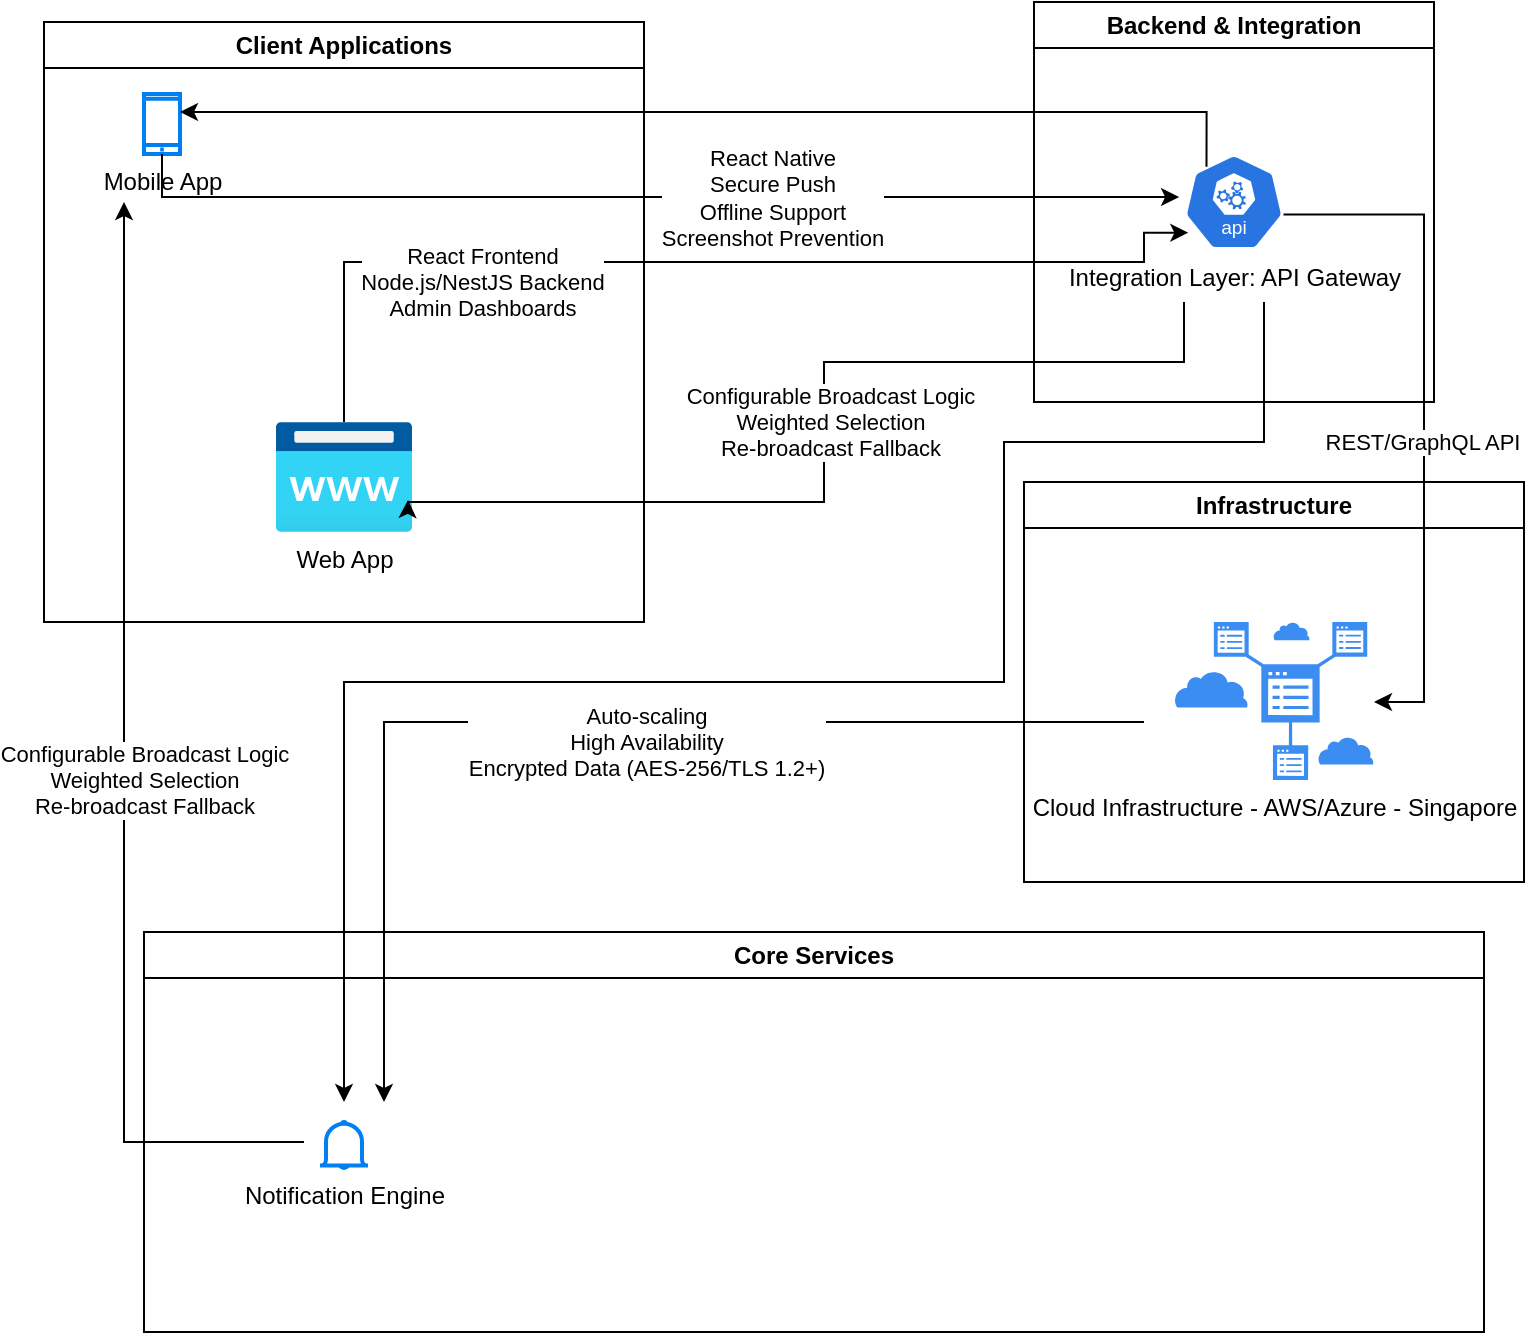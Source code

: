 <mxfile version="28.2.5">
  <diagram name="Page-1" id="S6bTiFra4baXJI56aN1_">
    <mxGraphModel dx="920" dy="505" grid="1" gridSize="10" guides="1" tooltips="1" connect="1" arrows="1" fold="1" page="1" pageScale="1" pageWidth="827" pageHeight="1169" math="0" shadow="0">
      <root>
        <mxCell id="0" />
        <mxCell id="1" parent="0" />
        <mxCell id="R56lCabFV1OtVi3enDo4-38" value="Core Services" style="swimlane;whiteSpace=wrap;html=1;" vertex="1" parent="1">
          <mxGeometry x="80" y="585" width="670" height="200" as="geometry" />
        </mxCell>
        <mxCell id="R56lCabFV1OtVi3enDo4-39" value="Notification Engine" style="html=1;verticalLabelPosition=bottom;align=center;labelBackgroundColor=#ffffff;verticalAlign=top;strokeWidth=2;strokeColor=#0080F0;shadow=0;dashed=0;shape=mxgraph.ios7.icons.bell;" vertex="1" parent="R56lCabFV1OtVi3enDo4-38">
          <mxGeometry x="88" y="95" width="24" height="23.1" as="geometry" />
        </mxCell>
        <mxCell id="R56lCabFV1OtVi3enDo4-14" value="Client Applications" style="swimlane;whiteSpace=wrap;html=1;" vertex="1" parent="1">
          <mxGeometry x="30" y="130" width="300" height="300" as="geometry" />
        </mxCell>
        <mxCell id="R56lCabFV1OtVi3enDo4-18" value="Web App" style="image;aspect=fixed;html=1;points=[];align=center;fontSize=12;image=img/lib/azure2/app_services/App_Service_Domains.svg;" vertex="1" parent="R56lCabFV1OtVi3enDo4-14">
          <mxGeometry x="116" y="200" width="68" height="55.0" as="geometry" />
        </mxCell>
        <mxCell id="R56lCabFV1OtVi3enDo4-15" value="Mobile App" style="html=1;verticalLabelPosition=bottom;align=center;labelBackgroundColor=#ffffff;verticalAlign=top;strokeWidth=2;strokeColor=#0080F0;shadow=0;dashed=0;shape=mxgraph.ios7.icons.smartphone;" vertex="1" parent="R56lCabFV1OtVi3enDo4-14">
          <mxGeometry x="50" y="36" width="18" height="30" as="geometry" />
        </mxCell>
        <mxCell id="R56lCabFV1OtVi3enDo4-19" value="Backend &amp;amp; Integration" style="swimlane;whiteSpace=wrap;html=1;" vertex="1" parent="1">
          <mxGeometry x="525" y="120" width="200" height="200" as="geometry" />
        </mxCell>
        <mxCell id="R56lCabFV1OtVi3enDo4-20" value="Integration Layer: API Gateway" style="aspect=fixed;sketch=0;html=1;dashed=0;whitespace=wrap;verticalLabelPosition=bottom;verticalAlign=top;fillColor=#2875E2;strokeColor=#ffffff;points=[[0.005,0.63,0],[0.1,0.2,0],[0.9,0.2,0],[0.5,0,0],[0.995,0.63,0],[0.72,0.99,0],[0.5,1,0],[0.28,0.99,0]];shape=mxgraph.kubernetes.icon2;kubernetesLabel=1;prIcon=api" vertex="1" parent="R56lCabFV1OtVi3enDo4-19">
          <mxGeometry x="75" y="76" width="50" height="48" as="geometry" />
        </mxCell>
        <mxCell id="R56lCabFV1OtVi3enDo4-26" style="edgeStyle=orthogonalEdgeStyle;rounded=0;orthogonalLoop=1;jettySize=auto;html=1;entryX=0.944;entryY=0.3;entryDx=0;entryDy=0;entryPerimeter=0;exitX=0.225;exitY=0.134;exitDx=0;exitDy=0;exitPerimeter=0;" edge="1" parent="R56lCabFV1OtVi3enDo4-19" source="R56lCabFV1OtVi3enDo4-20">
          <mxGeometry relative="1" as="geometry">
            <mxPoint x="86" y="80" as="sourcePoint" />
            <mxPoint x="-426.998" y="55" as="targetPoint" />
            <Array as="points">
              <mxPoint x="86" y="55" />
            </Array>
          </mxGeometry>
        </mxCell>
        <mxCell id="R56lCabFV1OtVi3enDo4-21" style="edgeStyle=orthogonalEdgeStyle;rounded=0;orthogonalLoop=1;jettySize=auto;html=1;entryX=0.971;entryY=0.709;entryDx=0;entryDy=0;entryPerimeter=0;" edge="1" parent="1" target="R56lCabFV1OtVi3enDo4-18">
          <mxGeometry relative="1" as="geometry">
            <mxPoint x="600" y="270" as="sourcePoint" />
            <mxPoint x="240" y="391.76" as="targetPoint" />
            <Array as="points">
              <mxPoint x="600" y="300" />
              <mxPoint x="420" y="300" />
              <mxPoint x="420" y="370" />
              <mxPoint x="212" y="370" />
            </Array>
          </mxGeometry>
        </mxCell>
        <mxCell id="R56lCabFV1OtVi3enDo4-28" value="&lt;div&gt;Configurable Broadcast Logic&lt;/div&gt;&lt;div&gt;Weighted Selection&lt;/div&gt;&lt;div&gt;Re-broadcast Fallback&lt;/div&gt;" style="edgeLabel;html=1;align=center;verticalAlign=middle;resizable=0;points=[];" vertex="1" connectable="0" parent="R56lCabFV1OtVi3enDo4-21">
          <mxGeometry x="-0.038" y="3" relative="1" as="geometry">
            <mxPoint y="5" as="offset" />
          </mxGeometry>
        </mxCell>
        <mxCell id="R56lCabFV1OtVi3enDo4-24" value="" style="edgeStyle=orthogonalEdgeStyle;rounded=0;orthogonalLoop=1;jettySize=auto;html=1;entryX=-0.049;entryY=0.448;entryDx=0;entryDy=0;entryPerimeter=0;" edge="1" parent="1" source="R56lCabFV1OtVi3enDo4-15" target="R56lCabFV1OtVi3enDo4-20">
          <mxGeometry relative="1" as="geometry">
            <mxPoint x="238" y="185" as="targetPoint" />
            <Array as="points">
              <mxPoint x="89" y="218" />
            </Array>
          </mxGeometry>
        </mxCell>
        <mxCell id="R56lCabFV1OtVi3enDo4-25" value="&lt;div&gt;React Native&lt;/div&gt;&lt;div&gt;Secure Push&lt;/div&gt;&lt;div&gt;Offline Support&lt;/div&gt;&lt;div&gt;Screenshot Prevention&lt;/div&gt;" style="edgeLabel;html=1;align=center;verticalAlign=middle;resizable=0;points=[];" vertex="1" connectable="0" parent="R56lCabFV1OtVi3enDo4-24">
          <mxGeometry x="-0.0" relative="1" as="geometry">
            <mxPoint x="61" as="offset" />
          </mxGeometry>
        </mxCell>
        <mxCell id="R56lCabFV1OtVi3enDo4-29" style="edgeStyle=orthogonalEdgeStyle;rounded=0;orthogonalLoop=1;jettySize=auto;html=1;entryX=0.043;entryY=0.82;entryDx=0;entryDy=0;entryPerimeter=0;" edge="1" parent="1" source="R56lCabFV1OtVi3enDo4-18" target="R56lCabFV1OtVi3enDo4-20">
          <mxGeometry relative="1" as="geometry">
            <mxPoint x="240" y="290" as="targetPoint" />
            <Array as="points">
              <mxPoint x="180" y="250" />
              <mxPoint x="580" y="250" />
              <mxPoint x="580" y="235" />
            </Array>
          </mxGeometry>
        </mxCell>
        <mxCell id="R56lCabFV1OtVi3enDo4-31" value="&lt;div&gt;React Frontend&lt;/div&gt;&lt;div&gt;Node.js/NestJS Backend&lt;/div&gt;&lt;div&gt;Admin Dashboards&lt;/div&gt;" style="edgeLabel;html=1;align=center;verticalAlign=middle;resizable=0;points=[];" vertex="1" connectable="0" parent="R56lCabFV1OtVi3enDo4-29">
          <mxGeometry x="-0.385" y="2" relative="1" as="geometry">
            <mxPoint x="-10" y="12" as="offset" />
          </mxGeometry>
        </mxCell>
        <mxCell id="R56lCabFV1OtVi3enDo4-33" value="Infrastructure" style="swimlane;whiteSpace=wrap;html=1;" vertex="1" parent="1">
          <mxGeometry x="520" y="360" width="250" height="200" as="geometry" />
        </mxCell>
        <mxCell id="R56lCabFV1OtVi3enDo4-34" value="Cloud Infrastructure - AWS/Azure - Singapore" style="sketch=0;html=1;aspect=fixed;strokeColor=none;shadow=0;fillColor=#3B8DF1;verticalAlign=top;labelPosition=center;verticalLabelPosition=bottom;shape=mxgraph.gcp2.cloud_information" vertex="1" parent="R56lCabFV1OtVi3enDo4-33">
          <mxGeometry x="75" y="70" width="100" height="79" as="geometry" />
        </mxCell>
        <mxCell id="R56lCabFV1OtVi3enDo4-42" style="edgeStyle=orthogonalEdgeStyle;rounded=0;orthogonalLoop=1;jettySize=auto;html=1;" edge="1" parent="R56lCabFV1OtVi3enDo4-33">
          <mxGeometry relative="1" as="geometry">
            <mxPoint x="-340" y="310" as="targetPoint" />
            <mxPoint x="120" y="-90" as="sourcePoint" />
            <Array as="points">
              <mxPoint x="120" y="-20" />
              <mxPoint x="-10" y="-20" />
              <mxPoint x="-10" y="100" />
              <mxPoint x="-340" y="100" />
            </Array>
          </mxGeometry>
        </mxCell>
        <mxCell id="R56lCabFV1OtVi3enDo4-36" style="edgeStyle=orthogonalEdgeStyle;rounded=0;orthogonalLoop=1;jettySize=auto;html=1;exitX=0.995;exitY=0.63;exitDx=0;exitDy=0;exitPerimeter=0;" edge="1" parent="1" source="R56lCabFV1OtVi3enDo4-20" target="R56lCabFV1OtVi3enDo4-34">
          <mxGeometry relative="1" as="geometry">
            <mxPoint x="680" y="470" as="targetPoint" />
            <Array as="points">
              <mxPoint x="720" y="226" />
              <mxPoint x="720" y="470" />
            </Array>
          </mxGeometry>
        </mxCell>
        <mxCell id="R56lCabFV1OtVi3enDo4-37" value="REST/GraphQL API" style="edgeLabel;html=1;align=center;verticalAlign=middle;resizable=0;points=[];" vertex="1" connectable="0" parent="R56lCabFV1OtVi3enDo4-36">
          <mxGeometry x="-0.027" y="-1" relative="1" as="geometry">
            <mxPoint y="19" as="offset" />
          </mxGeometry>
        </mxCell>
        <mxCell id="R56lCabFV1OtVi3enDo4-40" value="" style="endArrow=classic;html=1;rounded=0;" edge="1" parent="1">
          <mxGeometry width="50" height="50" relative="1" as="geometry">
            <mxPoint x="160" y="690" as="sourcePoint" />
            <mxPoint x="70" y="220" as="targetPoint" />
            <Array as="points">
              <mxPoint x="70" y="690" />
            </Array>
          </mxGeometry>
        </mxCell>
        <mxCell id="R56lCabFV1OtVi3enDo4-41" value="&lt;div&gt;Configurable Broadcast Logic&lt;/div&gt;&lt;div&gt;Weighted Selection&lt;/div&gt;&lt;div&gt;Re-broadcast Fallback&lt;/div&gt;" style="edgeLabel;html=1;align=center;verticalAlign=middle;resizable=0;points=[];" vertex="1" connectable="0" parent="R56lCabFV1OtVi3enDo4-40">
          <mxGeometry x="-0.026" relative="1" as="geometry">
            <mxPoint x="10" y="1" as="offset" />
          </mxGeometry>
        </mxCell>
        <mxCell id="R56lCabFV1OtVi3enDo4-43" value="" style="endArrow=classic;html=1;rounded=0;" edge="1" parent="1">
          <mxGeometry width="50" height="50" relative="1" as="geometry">
            <mxPoint x="580" y="480" as="sourcePoint" />
            <mxPoint x="200" y="670" as="targetPoint" />
            <Array as="points">
              <mxPoint x="200" y="480" />
            </Array>
          </mxGeometry>
        </mxCell>
        <mxCell id="R56lCabFV1OtVi3enDo4-44" value="&lt;div&gt;Auto-scaling&lt;/div&gt;&lt;div&gt;High Availability&lt;/div&gt;&lt;div&gt;Encrypted Data (AES-256/TLS 1.2+)&lt;/div&gt;" style="edgeLabel;html=1;align=center;verticalAlign=middle;resizable=0;points=[];" vertex="1" connectable="0" parent="R56lCabFV1OtVi3enDo4-43">
          <mxGeometry x="-0.115" relative="1" as="geometry">
            <mxPoint x="3" y="10" as="offset" />
          </mxGeometry>
        </mxCell>
      </root>
    </mxGraphModel>
  </diagram>
</mxfile>
